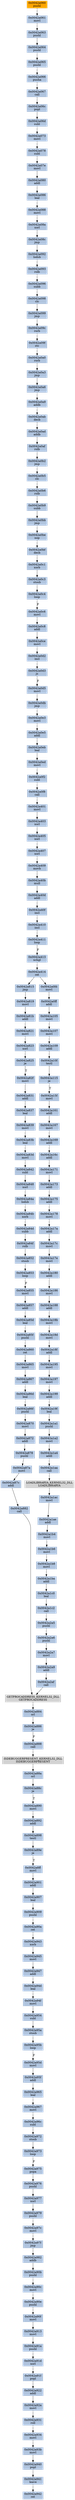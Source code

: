 strict digraph G {
	graph [bgcolor=transparent,
		name=G
	];
	node [color=lightsteelblue,
		fillcolor=lightsteelblue,
		shape=rectangle,
		style=filled
	];
	"0x0042a060"	[color=lightgrey,
		fillcolor=orange,
		label="0x0042a060
pushl"];
	"0x0042a061"	[label="0x0042a061
movl"];
	"0x0042a060" -> "0x0042a061"	[color="#000000"];
	"0x0042a1a4"	[label="0x0042a1a4
addl"];
	"0x0042a1aa"	[label="0x0042a1aa
call"];
	"0x0042a1a4" -> "0x0042a1aa"	[color="#000000"];
	"0x0042a975"	[label="0x0042a975
popa"];
	"0x0042a976"	[label="0x0042a976
pushl"];
	"0x0042a975" -> "0x0042a976"	[color="#000000"];
	"0x0042a1b6"	[label="0x0042a1b6
movl"];
	"0x0042a1b8"	[label="0x0042a1b8
movl"];
	"0x0042a1b6" -> "0x0042a1b8"	[color="#000000"];
	"0x0042a0f2"	[label="0x0042a0f2
subl"];
	"0x0042a0f8"	[label="0x0042a0f8
call"];
	"0x0042a0f2" -> "0x0042a0f8"	[color="#000000"];
	"0x0042a16c"	[label="0x0042a16c
addl"];
	"0x0042a171"	[label="0x0042a171
movl"];
	"0x0042a16c" -> "0x0042a171"	[color="#000000"];
	"0x0042a94d"	[label="0x0042a94d
leal"];
	"0x0042a94f"	[label="0x0042a94f
movl"];
	"0x0042a94d" -> "0x0042a94f"	[color="#000000"];
	"0x0042a401"	[label="0x0042a401
movl"];
	"0x0042a0f8" -> "0x0042a401"	[color="#000000"];
	"0x0042a173"	[label="0x0042a173
addl"];
	"0x0042a171" -> "0x0042a173"	[color="#000000"];
	"0x0042a199"	[label="0x0042a199
addl"];
	"0x0042a19f"	[label="0x0042a19f
leal"];
	"0x0042a199" -> "0x0042a19f"	[color="#000000"];
	"0x0042a0bb"	[label="0x0042a0bb
jmp"];
	"0x0042a0be"	[label="0x0042a0be
nop"];
	"0x0042a0bb" -> "0x0042a0be"	[color="#000000"];
	"0x0042a931"	[label="0x0042a931
roll"];
	"0x0042a934"	[label="0x0042a934
movl"];
	"0x0042a931" -> "0x0042a934"	[color="#000000"];
	"0x0042a407"	[label="0x0042a407
xorl"];
	"0x0042a409"	[label="0x0042a409
movb"];
	"0x0042a407" -> "0x0042a409"	[color="#000000"];
	"0x0042a972"	[label="0x0042a972
stosb"];
	"0x0042a973"	[label="0x0042a973
loop"];
	"0x0042a972" -> "0x0042a973"	[color="#000000"];
	"0x0042a1c2"	[label="0x0042a1c2
call"];
	"0x0042a2a5"	[label="0x0042a2a5
pushl"];
	"0x0042a1c2" -> "0x0042a2a5"	[color="#000000"];
	"0x0042a85d"	[label="0x0042a85d
leal"];
	"0x0042a85f"	[label="0x0042a85f
pushl"];
	"0x0042a85d" -> "0x0042a85f"	[color="#000000"];
	"0x0042a40b"	[label="0x0042a40b
mull"];
	"0x0042a40d"	[label="0x0042a40d
addl"];
	"0x0042a40b" -> "0x0042a40d"	[color="#000000"];
	"0x0042a0ab"	[label="0x0042a0ab
decb"];
	"0x0042a0ad"	[label="0x0042a0ad
addb"];
	"0x0042a0ab" -> "0x0042a0ad"	[color="#000000"];
	"0x0042a2a6"	[label="0x0042a2a6
pushl"];
	"0x0042a2a5" -> "0x0042a2a6"	[color="#000000"];
	"0x0042a0e3"	[label="0x0042a0e3
movl"];
	"0x0042a0e5"	[label="0x0042a0e5
addl"];
	"0x0042a0e3" -> "0x0042a0e5"	[color="#000000"];
	"0x0042a067"	[label="0x0042a067
call"];
	"0x0042a06c"	[label="0x0042a06c
popl"];
	"0x0042a067" -> "0x0042a06c"	[color="#000000"];
	"0x0042a93b"	[label="0x0042a93b
movl"];
	"0x0042a934" -> "0x0042a93b"	[color="#000000"];
	"0x0042a83d"	[label="0x0042a83d
movl"];
	"0x0042a842"	[label="0x0042a842
subl"];
	"0x0042a83d" -> "0x0042a842"	[color="#000000"];
	"0x0042a909"	[label="0x0042a909
pushl"];
	"0x0042a90a"	[label="0x0042a90a
ret"];
	"0x0042a909" -> "0x0042a90a"	[color="#000000"];
	"0x0042a8ff"	[label="0x0042a8ff
movl"];
	"0x0042a901"	[label="0x0042a901
addl"];
	"0x0042a8ff" -> "0x0042a901"	[color="#000000"];
	"0x0042a18b"	[label="0x0042a18b
movl"];
	"0x0042a18d"	[label="0x0042a18d
movl"];
	"0x0042a18b" -> "0x0042a18d"	[color="#000000"];
	"0x0042a403"	[label="0x0042a403
xorl"];
	"0x0042a401" -> "0x0042a403"	[color="#000000"];
	"0x0042a2af"	[label="0x0042a2af
call"];
	GETPROCADDRESS_KERNEL32_DLL	[color=lightgrey,
		fillcolor=lightgrey,
		label="GETPROCADDRESS_KERNEL32_DLL
GETPROCADDRESS"];
	"0x0042a2af" -> GETPROCADDRESS_KERNEL32_DLL	[color="#000000"];
	"0x0042a098"	[label="0x0042a098
clc"];
	"0x0042a099"	[label="0x0042a099
jmp"];
	"0x0042a098" -> "0x0042a099"	[color="#000000"];
	"0x0042a167"	[label="0x0042a167
movl"];
	"0x0042a169"	[label="0x0042a169
addl"];
	"0x0042a167" -> "0x0042a169"	[color="#000000"];
	"0x0042a967"	[label="0x0042a967
movl"];
	"0x0042a96c"	[label="0x0042a96c
subl"];
	"0x0042a967" -> "0x0042a96c"	[color="#000000"];
	"0x0042a913"	[label="0x0042a913
movl"];
	"0x0042a91a"	[label="0x0042a91a
pushl"];
	"0x0042a913" -> "0x0042a91a"	[color="#000000"];
	"0x0042a90e"	[label="0x0042a90e
pushl"];
	"0x0042a90f"	[label="0x0042a90f
movl"];
	"0x0042a90e" -> "0x0042a90f"	[color="#000000"];
	LOADLIBRARYA_KERNEL32_DLL	[color=lightgrey,
		fillcolor=lightgrey,
		label="LOADLIBRARYA_KERNEL32_DLL
LOADLIBRARYA"];
	"0x0042a1ac"	[label="0x0042a1ac
movl"];
	LOADLIBRARYA_KERNEL32_DLL -> "0x0042a1ac"	[color="#000000"];
	"0x0042a17e"	[label="0x0042a17e
movl"];
	"0x0042a180"	[label="0x0042a180
addl"];
	"0x0042a17e" -> "0x0042a180"	[color="#000000"];
	"0x0042a95a"	[label="0x0042a95a
stosb"];
	"0x0042a95b"	[label="0x0042a95b
loop"];
	"0x0042a95a" -> "0x0042a95b"	[color="#000000"];
	"0x0042a1ba"	[label="0x0042a1ba
addl"];
	"0x0042a1b8" -> "0x0042a1ba"	[color="#000000"];
	"0x0042a175"	[label="0x0042a175
addl"];
	"0x0042a173" -> "0x0042a175"	[color="#000000"];
	"0x0042a09c"	[label="0x0042a09c
rorb"];
	"0x0042a099" -> "0x0042a09c"	[color="#000000"];
	"0x0042a86d"	[label="0x0042a86d
leal"];
	"0x0042a86f"	[label="0x0042a86f
pushl"];
	"0x0042a86d" -> "0x0042a86f"	[color="#000000"];
	"0x0042a898"	[label="0x0042a898
testl"];
	"0x0042a89e"	[label="0x0042a89e
je"];
	"0x0042a898" -> "0x0042a89e"	[color="#000000"];
	"0x0042a91f"	[label="0x0042a91f
popl"];
	"0x0042a922"	[label="0x0042a922
addl"];
	"0x0042a91f" -> "0x0042a922"	[color="#000000"];
	"0x0042a89e" -> "0x0042a8ff"	[color="#000000",
		label=T];
	"0x0042a0ce"	[label="0x0042a0ce
movl"];
	"0x0042a0d2"	[label="0x0042a0d2
incl"];
	"0x0042a0ce" -> "0x0042a0d2"	[color="#000000"];
	"0x0042a81b"	[label="0x0042a81b
addl"];
	"0x0042a821"	[label="0x0042a821
movl"];
	"0x0042a81b" -> "0x0042a821"	[color="#000000"];
	"0x0042a91d"	[label="0x0042a91d
xorl"];
	"0x0042a91d" -> "0x0042a91f"	[color="#000000"];
	"0x0042a0b6"	[label="0x0042a0b6
rolb"];
	"0x0042a0b9"	[label="0x0042a0b9
subb"];
	"0x0042a0b6" -> "0x0042a0b9"	[color="#000000"];
	"0x0042a91a" -> "0x0042a91d"	[color="#000000"];
	"0x0042a0d5"	[label="0x0042a0d5
movl"];
	"0x0042a0db"	[label="0x0042a0db
jmp"];
	"0x0042a0d5" -> "0x0042a0db"	[color="#000000"];
	"0x0042a2a7"	[label="0x0042a2a7
movl"];
	"0x0042a2a6" -> "0x0042a2a7"	[color="#000000"];
	"0x0042a1aa" -> LOADLIBRARYA_KERNEL32_DLL	[color="#000000"];
	"0x0042a1a2"	[label="0x0042a1a2
movl"];
	"0x0042a1a2" -> "0x0042a1a4"	[color="#000000"];
	"0x0042a063"	[label="0x0042a063
pushl"];
	"0x0042a064"	[label="0x0042a064
pushl"];
	"0x0042a063" -> "0x0042a064"	[color="#000000"];
	"0x0042a0bf"	[label="0x0042a0bf
decb"];
	"0x0042a0c1"	[label="0x0042a0c1
xorb"];
	"0x0042a0bf" -> "0x0042a0c1"	[color="#000000"];
	"0x0042a0c6"	[label="0x0042a0c6
movl"];
	"0x0042a0c8"	[label="0x0042a0c8
addl"];
	"0x0042a0c6" -> "0x0042a0c8"	[color="#000000"];
	"0x0042a0b9" -> "0x0042a0bb"	[color="#000000"];
	"0x0042a940"	[label="0x0042a940
popl"];
	"0x0042a941"	[label="0x0042a941
leave"];
	"0x0042a940" -> "0x0042a941"	[color="#000000"];
	"0x0042a0c3"	[label="0x0042a0c3
stosb"];
	"0x0042a0c4"	[label="0x0042a0c4
loop"];
	"0x0042a0c3" -> "0x0042a0c4"	[color="#000000"];
	ISDEBUGGERPRESENT_KERNEL32_DLL	[color=lightgrey,
		fillcolor=lightgrey,
		label="ISDEBUGGERPRESENT_KERNEL32_DLL
ISDEBUGGERPRESENT"];
	"0x0042a88a"	[label="0x0042a88a
orl"];
	ISDEBUGGERPRESENT_KERNEL32_DLL -> "0x0042a88a"	[color="#000000"];
	"0x0042a878"	[label="0x0042a878
pushl"];
	"0x0042a87a"	[label="0x0042a87a
movl"];
	"0x0042a878" -> "0x0042a87a"	[color="#000000"];
	"0x0042a080"	[label="0x0042a080
addl"];
	"0x0042a086"	[label="0x0042a086
leal"];
	"0x0042a080" -> "0x0042a086"	[color="#000000"];
	"0x0042a0a3"	[label="0x0042a0a3
jmp"];
	"0x0042a0a6"	[label="0x0042a0a6
jmp"];
	"0x0042a0a3" -> "0x0042a0a6"	[color="#000000"];
	"0x0042a078"	[label="0x0042a078
subl"];
	"0x0042a07e"	[label="0x0042a07e
movl"];
	"0x0042a078" -> "0x0042a07e"	[color="#000000"];
	"0x0042a0eb"	[label="0x0042a0eb
leal"];
	"0x0042a0e5" -> "0x0042a0eb"	[color="#000000"];
	"0x0042a92a"	[label="0x0042a92a
movl"];
	"0x0042a922" -> "0x0042a92a"	[color="#000000"];
	"0x0042a890"	[label="0x0042a890
movl"];
	"0x0042a892"	[label="0x0042a892
addl"];
	"0x0042a890" -> "0x0042a892"	[color="#000000"];
	"0x0042a1b4"	[label="0x0042a1b4
movl"];
	"0x0042a1b4" -> "0x0042a1b6"	[color="#000000"];
	"0x0042a073"	[label="0x0042a073
movl"];
	"0x0042a073" -> "0x0042a078"	[color="#000000"];
	"0x0042a823"	[label="0x0042a823
xorl"];
	"0x0042a825"	[label="0x0042a825
je"];
	"0x0042a823" -> "0x0042a825"	[color="#000000"];
	"0x0042a884"	[label="0x0042a884
orl"];
	"0x0042a886"	[label="0x0042a886
je"];
	"0x0042a884" -> "0x0042a886"	[color="#000000"];
	"0x0042a947"	[label="0x0042a947
addl"];
	"0x0042a947" -> "0x0042a94d"	[color="#000000"];
	"0x0042a867"	[label="0x0042a867
addl"];
	"0x0042a867" -> "0x0042a86d"	[color="#000000"];
	"0x0042a186"	[label="0x0042a186
movl"];
	"0x0042a188"	[label="0x0042a188
addl"];
	"0x0042a186" -> "0x0042a188"	[color="#000000"];
	"0x0042a82f"	[label="0x0042a82f
movl"];
	"0x0042a831"	[label="0x0042a831
addl"];
	"0x0042a82f" -> "0x0042a831"	[color="#000000"];
	"0x0042a853"	[label="0x0042a853
loop"];
	"0x0042a855"	[label="0x0042a855
movl"];
	"0x0042a853" -> "0x0042a855"	[color="#000000",
		label=F];
	"0x0042a870"	[label="0x0042a870
movl"];
	"0x0042a86f" -> "0x0042a870"	[color="#000000"];
	"0x0042a819"	[label="0x0042a819
movl"];
	"0x0042a819" -> "0x0042a81b"	[color="#000000"];
	"0x0042a40f"	[label="0x0042a40f
incl"];
	"0x0042a410"	[label="0x0042a410
incl"];
	"0x0042a40f" -> "0x0042a410"	[color="#000000"];
	"0x0042a0ed"	[label="0x0042a0ed
movl"];
	"0x0042a0eb" -> "0x0042a0ed"	[color="#000000"];
	"0x0042a0be" -> "0x0042a0bf"	[color="#000000"];
	"0x0042a87c"	[label="0x0042a87c
addl"];
	"0x0042a87a" -> "0x0042a87c"	[color="#000000"];
	"0x0042a409" -> "0x0042a40b"	[color="#000000"];
	"0x0042a84b"	[label="0x0042a84b
xorb"];
	"0x0042a84d"	[label="0x0042a84d
subb"];
	"0x0042a84b" -> "0x0042a84d"	[color="#000000"];
	"0x0042a405"	[label="0x0042a405
xorl"];
	"0x0042a403" -> "0x0042a405"	[color="#000000"];
	"0x0042a411"	[label="0x0042a411
loop"];
	"0x0042a410" -> "0x0042a411"	[color="#000000"];
	"0x0042a860"	[label="0x0042a860
ret"];
	"0x0042a85f" -> "0x0042a860"	[color="#000000"];
	"0x0042a95d"	[label="0x0042a95d
movl"];
	"0x0042a95b" -> "0x0042a95d"	[color="#000000",
		label=F];
	"0x0042a865"	[label="0x0042a865
movl"];
	"0x0042a865" -> "0x0042a867"	[color="#000000"];
	"0x0042a882"	[label="0x0042a882
call"];
	"0x0042a87c" -> "0x0042a882"	[color="#000000"];
	"0x0042a97f"	[label="0x0042a97f
jmp"];
	"0x0042a982"	[label="0x0042a982
addb"];
	"0x0042a97f" -> "0x0042a982"	[color="#000000"];
	"0x0042a943"	[label="0x0042a943
xorb"];
	"0x0042a945"	[label="0x0042a945
movl"];
	"0x0042a943" -> "0x0042a945"	[color="#000000"];
	"0x0042a88c"	[label="0x0042a88c
je"];
	"0x0042a88a" -> "0x0042a88c"	[color="#000000"];
	"0x0042a405" -> "0x0042a407"	[color="#000000"];
	"0x0042a945" -> "0x0042a947"	[color="#000000"];
	"0x0042a15f"	[label="0x0042a15f
movl"];
	"0x0042a161"	[label="0x0042a161
addl"];
	"0x0042a15f" -> "0x0042a161"	[color="#000000"];
	"0x0042a065"	[label="0x0042a065
pushl"];
	"0x0042a066"	[label="0x0042a066
pusha"];
	"0x0042a065" -> "0x0042a066"	[color="#000000"];
	"0x0042a10f"	[label="0x0042a10f
testl"];
	"0x0042a115"	[label="0x0042a115
je"];
	"0x0042a10f" -> "0x0042a115"	[color="#000000"];
	"0x0042a84f"	[label="0x0042a84f
rolb"];
	"0x0042a852"	[label="0x0042a852
stosb"];
	"0x0042a84f" -> "0x0042a852"	[color="#000000"];
	"0x0042a105"	[label="0x0042a105
movl"];
	"0x0042a107"	[label="0x0042a107
movl"];
	"0x0042a105" -> "0x0042a107"	[color="#000000"];
	"0x0042a95f"	[label="0x0042a95f
addl"];
	"0x0042a965"	[label="0x0042a965
leal"];
	"0x0042a95f" -> "0x0042a965"	[color="#000000"];
	"0x0042a1ae"	[label="0x0042a1ae
addl"];
	"0x0042a1ae" -> "0x0042a1b4"	[color="#000000"];
	"0x0042a180" -> "0x0042a186"	[color="#000000"];
	"0x0042a0af"	[label="0x0042a0af
rolb"];
	"0x0042a0ad" -> "0x0042a0af"	[color="#000000"];
	"0x0042a83b"	[label="0x0042a83b
leal"];
	"0x0042a83b" -> "0x0042a83d"	[color="#000000"];
	"0x0042a942"	[label="0x0042a942
ret"];
	"0x0042a161" -> "0x0042a167"	[color="#000000"];
	"0x0042a0db" -> "0x0042a0e3"	[color="#000000"];
	"0x0042a0c8" -> "0x0042a0ce"	[color="#000000"];
	"0x0042a0c4" -> "0x0042a0c6"	[color="#000000",
		label=F];
	"0x0042a837"	[label="0x0042a837
leal"];
	"0x0042a839"	[label="0x0042a839
movl"];
	"0x0042a837" -> "0x0042a839"	[color="#000000"];
	"0x0042a831" -> "0x0042a837"	[color="#000000"];
	"0x0042a1ac" -> "0x0042a1ae"	[color="#000000"];
	"0x0042a109"	[label="0x0042a109
addl"];
	"0x0042a107" -> "0x0042a109"	[color="#000000"];
	"0x0042a852" -> "0x0042a853"	[color="#000000"];
	"0x0042a08a"	[label="0x0042a08a
xorl"];
	"0x0042a08c"	[label="0x0042a08c
jmp"];
	"0x0042a08a" -> "0x0042a08c"	[color="#000000"];
	"0x0042a90b"	[label="0x0042a90b
pushl"];
	"0x0042a90c"	[label="0x0042a90c
movl"];
	"0x0042a90b" -> "0x0042a90c"	[color="#000000"];
	"0x0042a0d3"	[label="0x0042a0d3
js"];
	"0x0042a0d3" -> "0x0042a0d5"	[color="#000000",
		label=F];
	"0x0042a872"	[label="0x0042a872
addl"];
	"0x0042a870" -> "0x0042a872"	[color="#000000"];
	"0x0042a815"	[label="0x0042a815
jmp"];
	"0x0042a815" -> "0x0042a819"	[color="#000000"];
	"0x0042a0a9"	[label="0x0042a0a9
addb"];
	"0x0042a0a9" -> "0x0042a0ab"	[color="#000000"];
	"0x0042a97c"	[label="0x0042a97c
movl"];
	"0x0042a97c" -> "0x0042a97f"	[color="#000000"];
	"0x0042a1c0"	[label="0x0042a1c0
leal"];
	"0x0042a1ba" -> "0x0042a1c0"	[color="#000000"];
	"0x0042a0a6" -> "0x0042a0a9"	[color="#000000"];
	"0x0042a1a1"	[label="0x0042a1a1
pushl"];
	"0x0042a1a1" -> "0x0042a1a2"	[color="#000000"];
	"0x0042a872" -> "0x0042a878"	[color="#000000"];
	"0x0042a92a" -> "0x0042a931"	[color="#000000"];
	"0x0042a0b2"	[label="0x0042a0b2
jmp"];
	"0x0042a0af" -> "0x0042a0b2"	[color="#000000"];
	"0x0042a84d" -> "0x0042a84f"	[color="#000000"];
	"0x0042a907"	[label="0x0042a907
leal"];
	"0x0042a907" -> "0x0042a909"	[color="#000000"];
	"0x0042a109" -> "0x0042a10f"	[color="#000000"];
	"0x0042a088"	[label="0x0042a088
movl"];
	"0x0042a086" -> "0x0042a088"	[color="#000000"];
	"0x0042a0c1" -> "0x0042a0c3"	[color="#000000"];
	"0x0042a860" -> "0x0042a865"	[color="#000000"];
	"0x0042a17a"	[label="0x0042a17a
addl"];
	"0x0042a17c"	[label="0x0042a17c
movl"];
	"0x0042a17a" -> "0x0042a17c"	[color="#000000"];
	"0x0042a888"	[label="0x0042a888
call"];
	"0x0042a886" -> "0x0042a888"	[color="#000000",
		label=F];
	"0x0042a0d2" -> "0x0042a0d3"	[color="#000000"];
	"0x0042a954"	[label="0x0042a954
subl"];
	"0x0042a954" -> "0x0042a95a"	[color="#000000"];
	"0x0042a892" -> "0x0042a898"	[color="#000000"];
	"0x0042a84a"	[label="0x0042a84a
lodsb"];
	"0x0042a84a" -> "0x0042a84b"	[color="#000000"];
	"0x0042a188" -> "0x0042a18b"	[color="#000000"];
	"0x0042a825" -> "0x0042a82f"	[color="#000000",
		label=T];
	GETPROCADDRESS_KERNEL32_DLL -> "0x0042a884"	[color="#000000"];
	"0x0042a0fd"	[label="0x0042a0fd
movl"];
	"0x0042a0ff"	[label="0x0042a0ff
addl"];
	"0x0042a0fd" -> "0x0042a0ff"	[color="#000000"];
	"0x0042a93b" -> "0x0042a940"	[color="#000000"];
	"0x0042a982" -> "0x0042a90b"	[color="#000000"];
	"0x0042a0b5"	[label="0x0042a0b5
clc"];
	"0x0042a0b5" -> "0x0042a0b6"	[color="#000000"];
	"0x0042a0a0"	[label="0x0042a0a0
rorb"];
	"0x0042a0a0" -> "0x0042a0a3"	[color="#000000"];
	"0x0042a093"	[label="0x0042a093
rolb"];
	"0x0042a096"	[label="0x0042a096
subb"];
	"0x0042a093" -> "0x0042a096"	[color="#000000"];
	"0x0042a977"	[label="0x0042a977
xorl"];
	"0x0042a976" -> "0x0042a977"	[color="#000000"];
	"0x0042a941" -> "0x0042a942"	[color="#000000"];
	"0x0042a0b2" -> "0x0042a0b5"	[color="#000000"];
	"0x0042a96c" -> "0x0042a972"	[color="#000000"];
	"0x0042a09f"	[label="0x0042a09f
stc"];
	"0x0042a09f" -> "0x0042a0a0"	[color="#000000"];
	"0x0042a848"	[label="0x0042a848
xorl"];
	"0x0042a848" -> "0x0042a84a"	[color="#000000"];
	"0x0042a414"	[label="0x0042a414
ret"];
	"0x0042a414" -> "0x0042a815"	[color="#000000"];
	"0x0042a414" -> "0x0042a0fd"	[color="#000000"];
	"0x0042a901" -> "0x0042a907"	[color="#000000"];
	"0x0042a19f" -> "0x0042a1a1"	[color="#000000"];
	"0x0042a092"	[label="0x0042a092
lodsb"];
	"0x0042a08c" -> "0x0042a092"	[color="#000000"];
	"0x0042a979"	[label="0x0042a979
pushl"];
	"0x0042a977" -> "0x0042a979"	[color="#000000"];
	"0x0042a2a9"	[label="0x0042a2a9
addl"];
	"0x0042a2a7" -> "0x0042a2a9"	[color="#000000"];
	"0x0042a06d"	[label="0x0042a06d
subl"];
	"0x0042a06d" -> "0x0042a073"	[color="#000000"];
	"0x0042a40d" -> "0x0042a40f"	[color="#000000"];
	"0x0042a2a9" -> "0x0042a2af"	[color="#000000"];
	"0x0042a178"	[label="0x0042a178
movl"];
	"0x0042a178" -> "0x0042a17a"	[color="#000000"];
	"0x0042a061" -> "0x0042a063"	[color="#000000"];
	"0x0042a882" -> GETPROCADDRESS_KERNEL32_DLL	[color="#000000"];
	"0x0042a973" -> "0x0042a975"	[color="#000000",
		label=F];
	"0x0042a90f" -> "0x0042a913"	[color="#000000"];
	"0x0042a90a" -> "0x0042a943"	[color="#000000"];
	"0x0042a857"	[label="0x0042a857
addl"];
	"0x0042a855" -> "0x0042a857"	[color="#000000"];
	"0x0042a979" -> "0x0042a97c"	[color="#000000"];
	"0x0042a096" -> "0x0042a098"	[color="#000000"];
	"0x0042a1c0" -> "0x0042a1c2"	[color="#000000"];
	"0x0042a90c" -> "0x0042a90e"	[color="#000000"];
	"0x0042a195"	[label="0x0042a195
movl"];
	"0x0042a197"	[label="0x0042a197
movl"];
	"0x0042a195" -> "0x0042a197"	[color="#000000"];
	"0x0042a18f"	[label="0x0042a18f
addl"];
	"0x0042a18f" -> "0x0042a195"	[color="#000000"];
	"0x0042a18d" -> "0x0042a18f"	[color="#000000"];
	"0x0042a197" -> "0x0042a199"	[color="#000000"];
	"0x0042a88c" -> "0x0042a890"	[color="#000000",
		label=T];
	"0x0042a888" -> ISDEBUGGERPRESENT_KERNEL32_DLL	[color="#000000"];
	"0x0042a0ed" -> "0x0042a0f2"	[color="#000000"];
	"0x0042a0ff" -> "0x0042a105"	[color="#000000"];
	"0x0042a857" -> "0x0042a85d"	[color="#000000"];
	"0x0042a066" -> "0x0042a067"	[color="#000000"];
	"0x0042a175" -> "0x0042a178"	[color="#000000"];
	"0x0042a413"	[label="0x0042a413
xchgl"];
	"0x0042a413" -> "0x0042a414"	[color="#000000"];
	"0x0042a411" -> "0x0042a413"	[color="#000000",
		label=F];
	"0x0042a965" -> "0x0042a967"	[color="#000000"];
	"0x0042a092" -> "0x0042a093"	[color="#000000"];
	"0x0042a064" -> "0x0042a065"	[color="#000000"];
	"0x0042a088" -> "0x0042a08a"	[color="#000000"];
	"0x0042a09c" -> "0x0042a09f"	[color="#000000"];
	"0x0042a95d" -> "0x0042a95f"	[color="#000000"];
	"0x0042a839" -> "0x0042a83b"	[color="#000000"];
	"0x0042a07e" -> "0x0042a080"	[color="#000000"];
	"0x0042a842" -> "0x0042a848"	[color="#000000"];
	"0x0042a115" -> "0x0042a15f"	[color="#000000",
		label=T];
	"0x0042a169" -> "0x0042a16c"	[color="#000000"];
	"0x0042a06c" -> "0x0042a06d"	[color="#000000"];
	"0x0042a17c" -> "0x0042a17e"	[color="#000000"];
	"0x0042a821" -> "0x0042a823"	[color="#000000"];
	"0x0042a94f" -> "0x0042a954"	[color="#000000"];
}
